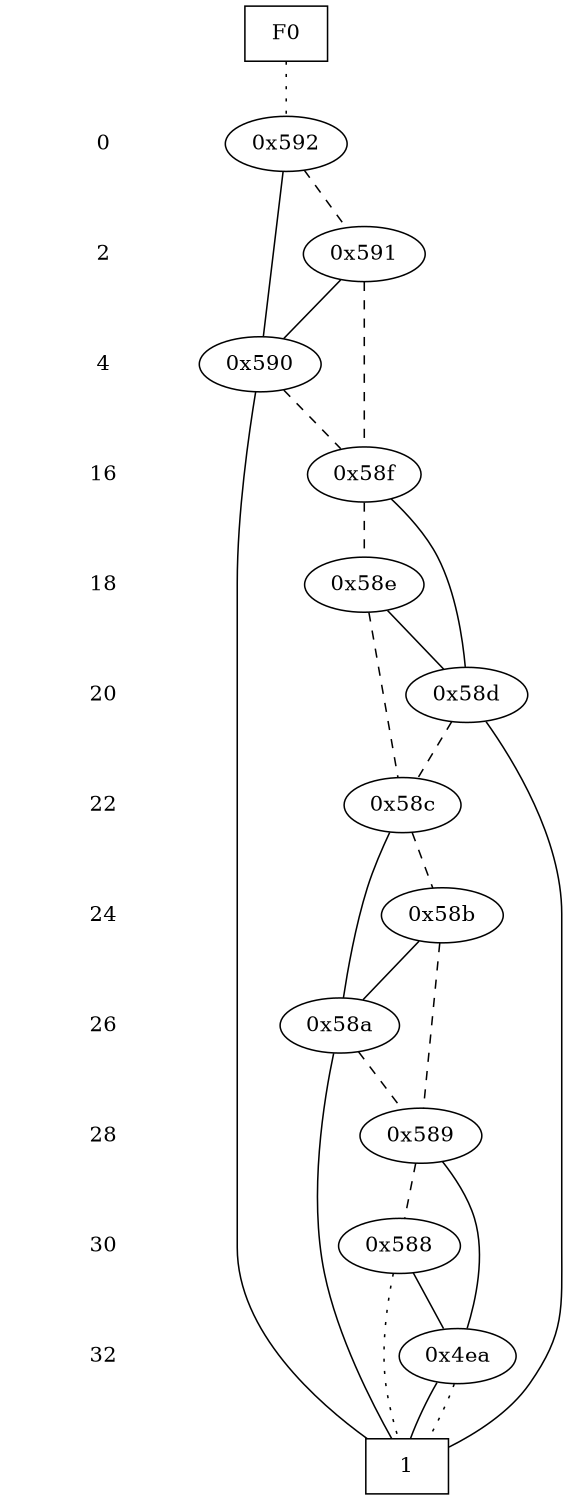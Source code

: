 digraph "DD" {
size = "7.5,10"
center = true;
edge [dir = none];
{ node [shape = plaintext];
  edge [style = invis];
  "CONST NODES" [style = invis];
" 0 " -> " 2 " -> " 4 " -> " 16 " -> " 18 " -> " 20 " -> " 22 " -> " 24 " -> " 26 " -> " 28 " -> " 30 " -> " 32 " -> "CONST NODES"; 
}
{ rank = same; node [shape = box]; edge [style = invis];
"F0"; }
{ rank = same; " 0 ";
"0x592";
}
{ rank = same; " 2 ";
"0x591";
}
{ rank = same; " 4 ";
"0x590";
}
{ rank = same; " 16 ";
"0x58f";
}
{ rank = same; " 18 ";
"0x58e";
}
{ rank = same; " 20 ";
"0x58d";
}
{ rank = same; " 22 ";
"0x58c";
}
{ rank = same; " 24 ";
"0x58b";
}
{ rank = same; " 26 ";
"0x58a";
}
{ rank = same; " 28 ";
"0x589";
}
{ rank = same; " 30 ";
"0x588";
}
{ rank = same; " 32 ";
"0x4ea";
}
{ rank = same; "CONST NODES";
{ node [shape = box]; "0x4c6";
}
}
"F0" -> "0x592" [style = dotted];
"0x592" -> "0x590";
"0x592" -> "0x591" [style = dashed];
"0x591" -> "0x590";
"0x591" -> "0x58f" [style = dashed];
"0x590" -> "0x4c6";
"0x590" -> "0x58f" [style = dashed];
"0x58f" -> "0x58d";
"0x58f" -> "0x58e" [style = dashed];
"0x58e" -> "0x58d";
"0x58e" -> "0x58c" [style = dashed];
"0x58d" -> "0x4c6";
"0x58d" -> "0x58c" [style = dashed];
"0x58c" -> "0x58a";
"0x58c" -> "0x58b" [style = dashed];
"0x58b" -> "0x58a";
"0x58b" -> "0x589" [style = dashed];
"0x58a" -> "0x4c6";
"0x58a" -> "0x589" [style = dashed];
"0x589" -> "0x4ea";
"0x589" -> "0x588" [style = dashed];
"0x588" -> "0x4ea";
"0x588" -> "0x4c6" [style = dotted];
"0x4ea" -> "0x4c6";
"0x4ea" -> "0x4c6" [style = dotted];
"0x4c6" [label = "1"];
}

